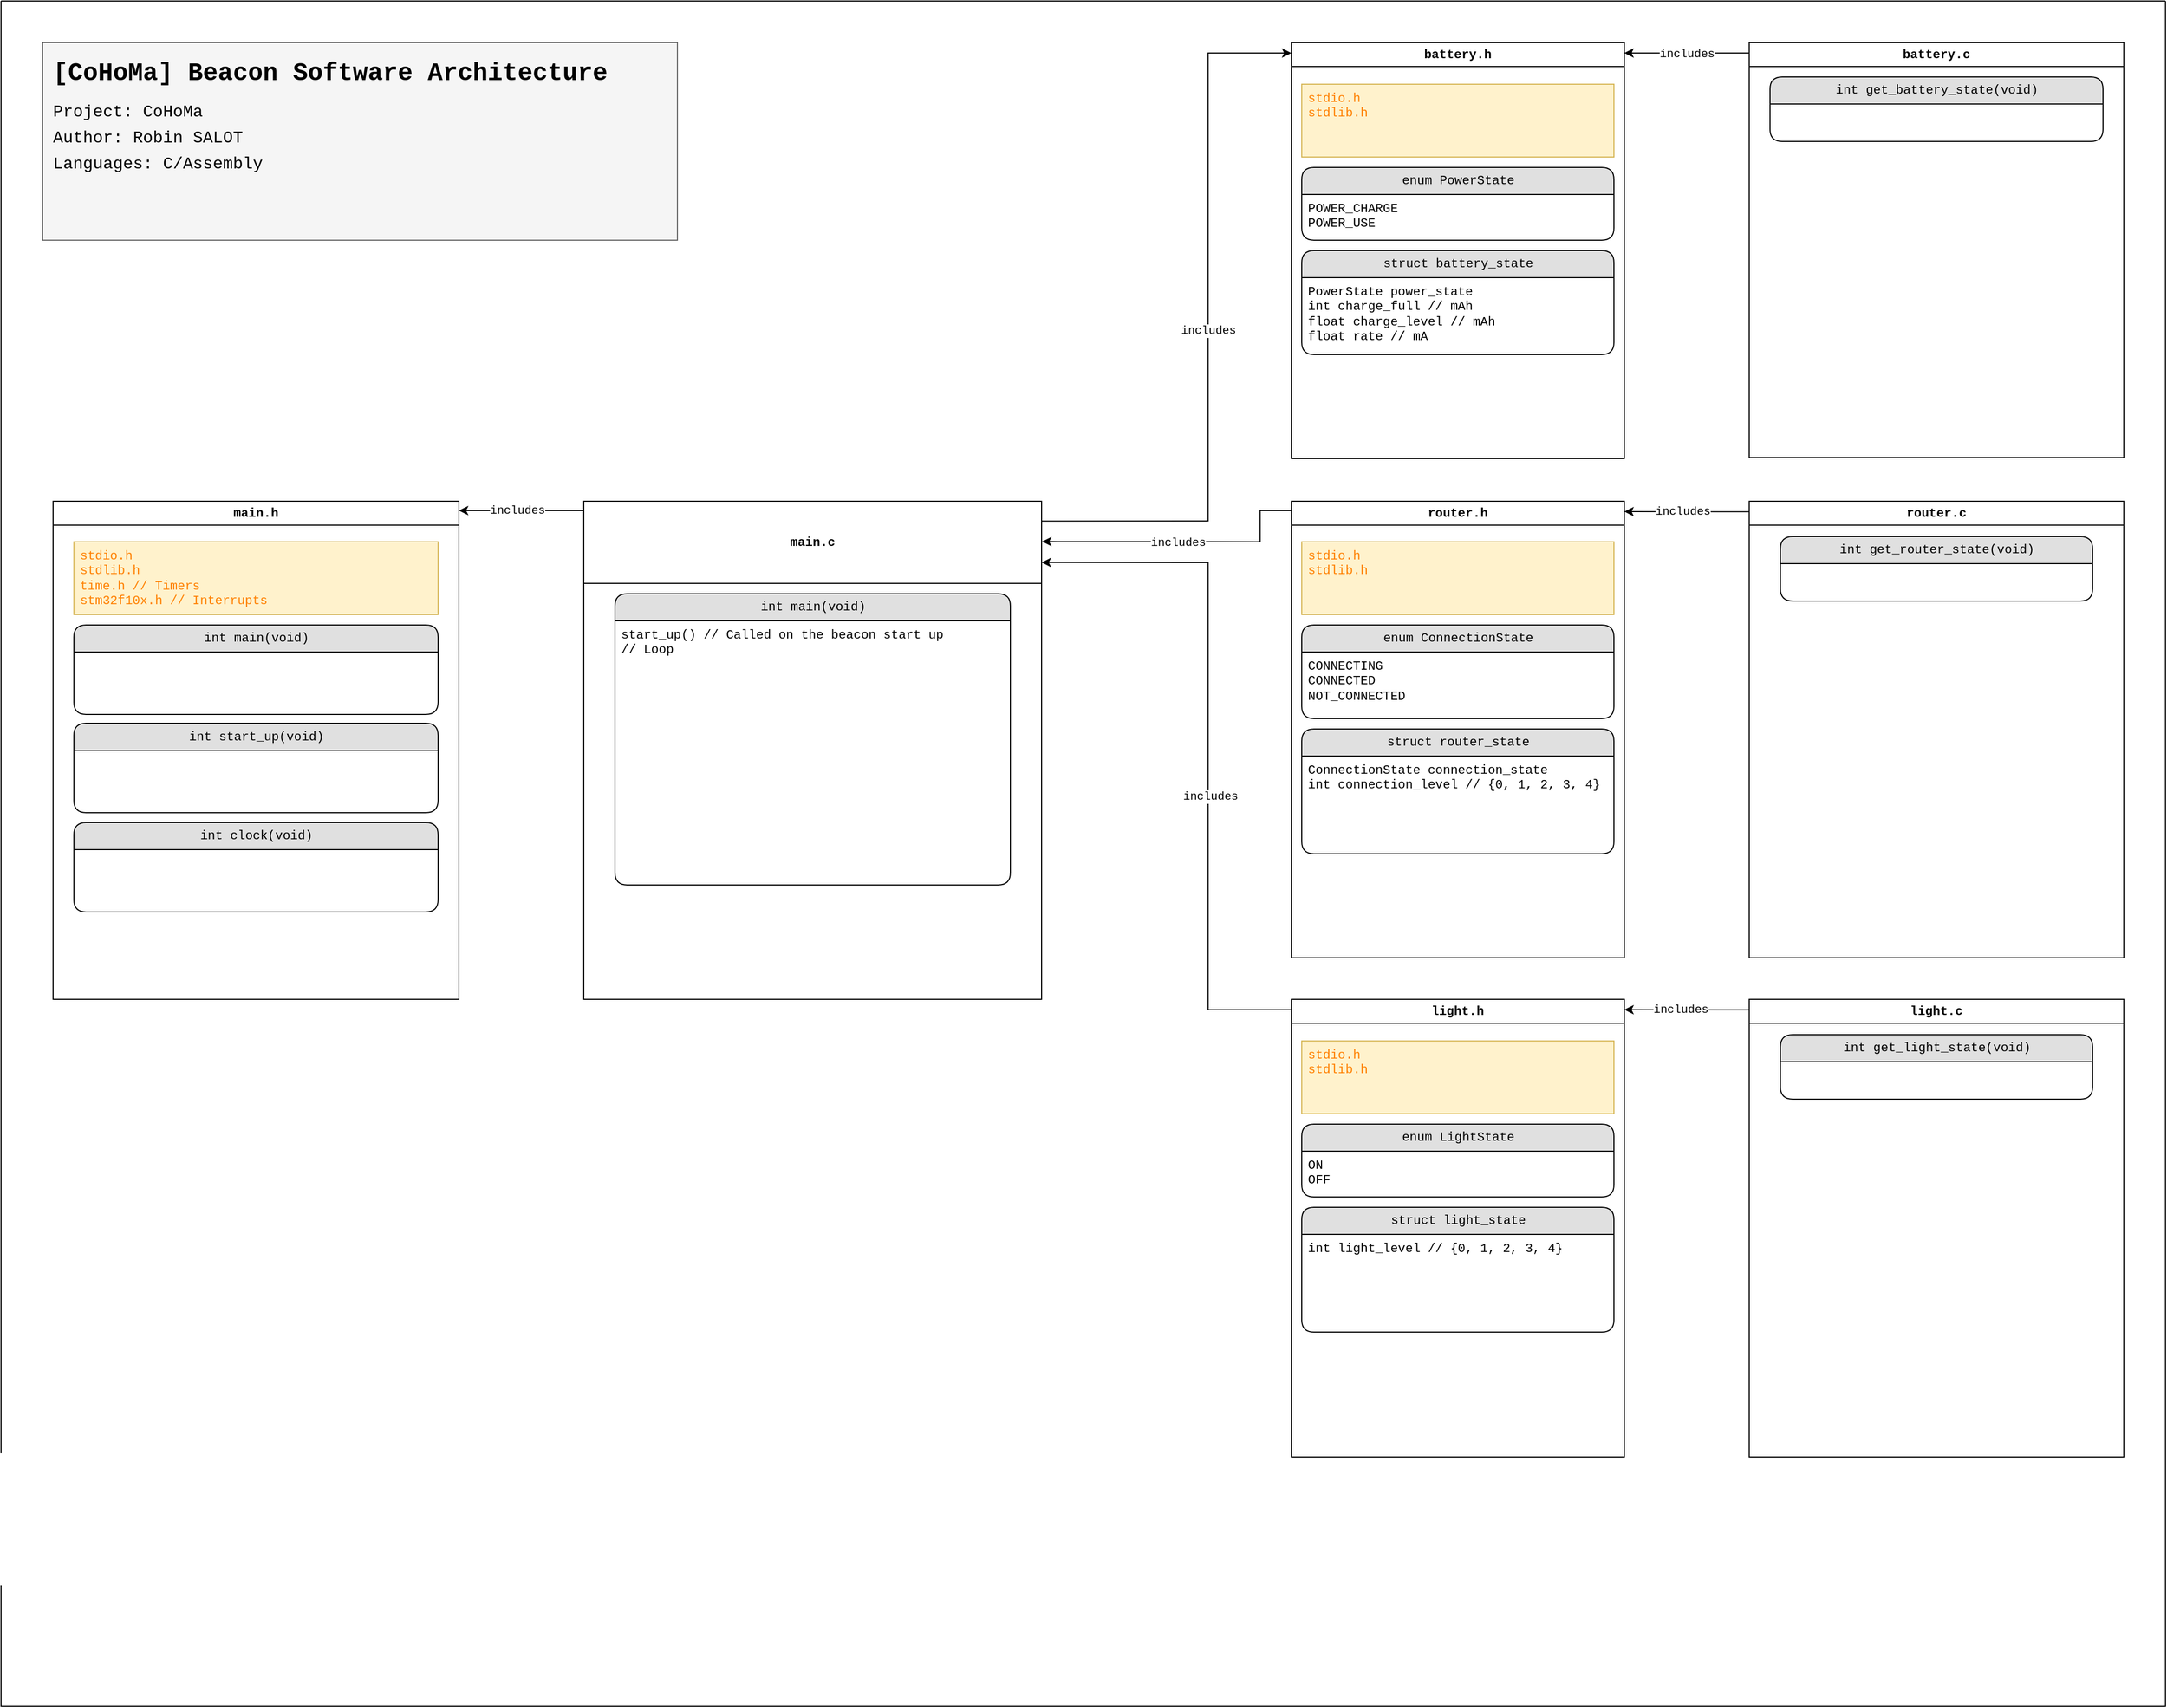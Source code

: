 <mxfile version="21.1.8" type="device">
  <diagram name="Page-1" id="5d7acffa-a066-3a61-03fe-96351882024d">
    <mxGraphModel dx="2534" dy="746" grid="1" gridSize="10" guides="1" tooltips="1" connect="1" arrows="1" fold="1" page="1" pageScale="1" pageWidth="1100" pageHeight="850" background="#ffffff" math="0" shadow="0">
      <root>
        <mxCell id="0" />
        <mxCell id="1" parent="0" />
        <mxCell id="F1uBlUOltNIX61p631Nv-8" value="&lt;div&gt;main.c&lt;/div&gt;" style="swimlane;whiteSpace=wrap;html=1;startSize=79;fontFamily=Courier New;" parent="1" vertex="1">
          <mxGeometry x="-520" y="521" width="440" height="479" as="geometry" />
        </mxCell>
        <mxCell id="21ea969265ad0168-6" value="&lt;div&gt;int main(void)&lt;/div&gt;" style="swimlane;html=1;fontStyle=0;childLayout=stackLayout;horizontal=1;startSize=26;fillColor=#e0e0e0;horizontalStack=0;resizeParent=1;resizeLast=0;collapsible=1;marginBottom=0;swimlaneFillColor=#ffffff;align=center;rounded=1;shadow=0;comic=0;labelBackgroundColor=none;strokeWidth=1;fontFamily=Courier New;fontSize=12" parent="F1uBlUOltNIX61p631Nv-8" vertex="1">
          <mxGeometry x="30" y="89" width="380" height="280" as="geometry" />
        </mxCell>
        <mxCell id="RtjyD1jN15ZW-C46gSVK-87" value="&lt;div&gt;start_up() // Called on the beacon start up&lt;br&gt;&lt;/div&gt;&lt;div&gt;// Loop&lt;br&gt;&lt;/div&gt;" style="text;html=1;strokeColor=none;fillColor=none;spacingLeft=4;spacingRight=4;whiteSpace=wrap;overflow=hidden;rotatable=0;points=[[0,0.5],[1,0.5]];portConstraint=eastwest;fontFamily=Courier New;" parent="21ea969265ad0168-6" vertex="1">
          <mxGeometry y="26" width="380" height="54" as="geometry" />
        </mxCell>
        <mxCell id="RtjyD1jN15ZW-C46gSVK-32" value="&lt;div&gt;battery.c&lt;/div&gt;" style="swimlane;whiteSpace=wrap;html=1;fontFamily=Courier New;" parent="1" vertex="1">
          <mxGeometry x="600" y="80" width="360" height="399" as="geometry" />
        </mxCell>
        <mxCell id="RtjyD1jN15ZW-C46gSVK-31" value="&lt;div&gt;int get_battery_state(void)&lt;/div&gt;" style="swimlane;html=1;fontStyle=0;childLayout=stackLayout;horizontal=1;startSize=26;fillColor=#e0e0e0;horizontalStack=0;resizeParent=1;resizeLast=0;collapsible=1;marginBottom=0;swimlaneFillColor=#ffffff;align=center;rounded=1;shadow=0;comic=0;labelBackgroundColor=none;strokeWidth=1;fontFamily=Courier New;fontSize=12" parent="RtjyD1jN15ZW-C46gSVK-32" vertex="1">
          <mxGeometry x="20" y="33" width="320" height="62" as="geometry" />
        </mxCell>
        <mxCell id="RtjyD1jN15ZW-C46gSVK-33" value="&lt;div&gt;battery.h&lt;/div&gt;" style="swimlane;whiteSpace=wrap;html=1;startSize=23;fontFamily=Courier New;" parent="1" vertex="1">
          <mxGeometry x="160" y="80" width="320" height="400" as="geometry" />
        </mxCell>
        <mxCell id="RtjyD1jN15ZW-C46gSVK-34" value="enum PowerState" style="swimlane;html=1;fontStyle=0;childLayout=stackLayout;horizontal=1;startSize=26;fillColor=#e0e0e0;horizontalStack=0;resizeParent=1;resizeLast=0;collapsible=1;marginBottom=0;swimlaneFillColor=#ffffff;align=center;rounded=1;shadow=0;comic=0;labelBackgroundColor=none;strokeWidth=1;fontFamily=Courier New;fontSize=12" parent="RtjyD1jN15ZW-C46gSVK-33" vertex="1">
          <mxGeometry x="10" y="120" width="300" height="70" as="geometry" />
        </mxCell>
        <mxCell id="RtjyD1jN15ZW-C46gSVK-35" value="&lt;div&gt;POWER_CHARGE&lt;/div&gt;&lt;div&gt;POWER_USE&lt;br&gt;&lt;/div&gt;" style="text;html=1;strokeColor=none;fillColor=none;spacingLeft=4;spacingRight=4;whiteSpace=wrap;overflow=hidden;rotatable=0;points=[[0,0.5],[1,0.5]];portConstraint=eastwest;fontFamily=Courier New;" parent="RtjyD1jN15ZW-C46gSVK-34" vertex="1">
          <mxGeometry y="26" width="300" height="34" as="geometry" />
        </mxCell>
        <mxCell id="RtjyD1jN15ZW-C46gSVK-37" value="struct battery_state" style="swimlane;html=1;fontStyle=0;childLayout=stackLayout;horizontal=1;startSize=26;fillColor=#e0e0e0;horizontalStack=0;resizeParent=1;resizeLast=0;collapsible=1;marginBottom=0;swimlaneFillColor=#ffffff;align=center;rounded=1;shadow=0;comic=0;labelBackgroundColor=none;strokeWidth=1;fontFamily=Courier New;fontSize=12" parent="RtjyD1jN15ZW-C46gSVK-33" vertex="1">
          <mxGeometry x="10" y="200" width="300" height="100" as="geometry" />
        </mxCell>
        <mxCell id="RtjyD1jN15ZW-C46gSVK-39" value="&lt;div&gt;PowerState power_state&lt;br&gt;&lt;/div&gt;&lt;div&gt;int charge_full // mAh&lt;br&gt;&lt;/div&gt;float charge_level // mAh&lt;br&gt;&lt;div&gt;float rate // mA&lt;br&gt;&lt;/div&gt;" style="text;html=1;strokeColor=none;fillColor=none;spacingLeft=4;spacingRight=4;whiteSpace=wrap;overflow=hidden;rotatable=0;points=[[0,0.5],[1,0.5]];portConstraint=eastwest;fontFamily=Courier New;" parent="RtjyD1jN15ZW-C46gSVK-37" vertex="1">
          <mxGeometry y="26" width="300" height="68" as="geometry" />
        </mxCell>
        <mxCell id="RtjyD1jN15ZW-C46gSVK-104" value="" style="rounded=0;whiteSpace=wrap;html=1;fillColor=#fff2cc;strokeColor=#d6b656;fontFamily=Courier New;" parent="RtjyD1jN15ZW-C46gSVK-33" vertex="1">
          <mxGeometry x="10" y="40" width="300" height="70" as="geometry" />
        </mxCell>
        <mxCell id="RtjyD1jN15ZW-C46gSVK-112" value="&lt;div&gt;&lt;font color=&quot;#FF8000&quot;&gt;stdio.h&lt;/font&gt;&lt;/div&gt;&lt;div&gt;&lt;font color=&quot;#FF8000&quot;&gt;stdlib.h&lt;br&gt;&lt;/font&gt;&lt;/div&gt;" style="text;html=1;strokeColor=none;fillColor=none;spacingLeft=4;spacingRight=4;whiteSpace=wrap;overflow=hidden;rotatable=0;points=[[0,0.5],[1,0.5]];portConstraint=eastwest;fontFamily=Courier New;" parent="RtjyD1jN15ZW-C46gSVK-33" vertex="1">
          <mxGeometry x="10" y="40" width="300" height="70" as="geometry" />
        </mxCell>
        <mxCell id="RtjyD1jN15ZW-C46gSVK-40" value="" style="endArrow=classic;html=1;rounded=0;exitX=0;exitY=0.025;exitDx=0;exitDy=0;exitPerimeter=0;entryX=0;entryY=0.025;entryDx=0;entryDy=0;entryPerimeter=0;fontFamily=Courier New;" parent="1" source="RtjyD1jN15ZW-C46gSVK-32" edge="1">
          <mxGeometry width="50" height="50" relative="1" as="geometry">
            <mxPoint x="560" y="90" as="sourcePoint" />
            <mxPoint x="480" y="90" as="targetPoint" />
            <Array as="points" />
          </mxGeometry>
        </mxCell>
        <mxCell id="RtjyD1jN15ZW-C46gSVK-92" value="&lt;div&gt;includes&lt;/div&gt;" style="edgeLabel;html=1;align=center;verticalAlign=middle;resizable=0;points=[];fontFamily=Courier New;" parent="RtjyD1jN15ZW-C46gSVK-40" vertex="1" connectable="0">
          <mxGeometry x="-0.129" y="1" relative="1" as="geometry">
            <mxPoint x="-8" as="offset" />
          </mxGeometry>
        </mxCell>
        <mxCell id="RtjyD1jN15ZW-C46gSVK-42" value="router.c" style="swimlane;whiteSpace=wrap;html=1;startSize=23;fontFamily=Courier New;" parent="1" vertex="1">
          <mxGeometry x="600" y="521" width="360" height="439" as="geometry" />
        </mxCell>
        <mxCell id="RtjyD1jN15ZW-C46gSVK-41" value="int get_router_state(void)" style="swimlane;html=1;fontStyle=0;childLayout=stackLayout;horizontal=1;startSize=26;fillColor=#e0e0e0;horizontalStack=0;resizeParent=1;resizeLast=0;collapsible=1;marginBottom=0;swimlaneFillColor=#ffffff;align=center;rounded=1;shadow=0;comic=0;labelBackgroundColor=none;strokeWidth=1;fontFamily=Courier New;fontSize=12" parent="RtjyD1jN15ZW-C46gSVK-42" vertex="1">
          <mxGeometry x="30" y="34" width="300" height="62" as="geometry" />
        </mxCell>
        <mxCell id="RtjyD1jN15ZW-C46gSVK-43" value="router.h" style="swimlane;whiteSpace=wrap;html=1;startSize=23;fontFamily=Courier New;" parent="1" vertex="1">
          <mxGeometry x="160" y="521" width="320" height="439" as="geometry" />
        </mxCell>
        <mxCell id="RtjyD1jN15ZW-C46gSVK-44" value="enum ConnectionState" style="swimlane;html=1;fontStyle=0;childLayout=stackLayout;horizontal=1;startSize=26;fillColor=#e0e0e0;horizontalStack=0;resizeParent=1;resizeLast=0;collapsible=1;marginBottom=0;swimlaneFillColor=#ffffff;align=center;rounded=1;shadow=0;comic=0;labelBackgroundColor=none;strokeWidth=1;fontFamily=Courier New;fontSize=12" parent="RtjyD1jN15ZW-C46gSVK-43" vertex="1">
          <mxGeometry x="10" y="119" width="300" height="90" as="geometry" />
        </mxCell>
        <mxCell id="RtjyD1jN15ZW-C46gSVK-45" value="&lt;div&gt;CONNECTING&lt;/div&gt;&lt;div&gt;CONNECTED&lt;/div&gt;&lt;div&gt;NOT_CONNECTED&lt;br&gt;&lt;/div&gt;" style="text;html=1;strokeColor=none;fillColor=none;spacingLeft=4;spacingRight=4;whiteSpace=wrap;overflow=hidden;rotatable=0;points=[[0,0.5],[1,0.5]];portConstraint=eastwest;fontFamily=Courier New;" parent="RtjyD1jN15ZW-C46gSVK-44" vertex="1">
          <mxGeometry y="26" width="300" height="54" as="geometry" />
        </mxCell>
        <mxCell id="RtjyD1jN15ZW-C46gSVK-47" value="struct router_state" style="swimlane;html=1;fontStyle=0;childLayout=stackLayout;horizontal=1;startSize=26;fillColor=#e0e0e0;horizontalStack=0;resizeParent=1;resizeLast=0;collapsible=1;marginBottom=0;swimlaneFillColor=#ffffff;align=center;rounded=1;shadow=0;comic=0;labelBackgroundColor=none;strokeWidth=1;fontFamily=Courier New;fontSize=12" parent="RtjyD1jN15ZW-C46gSVK-43" vertex="1">
          <mxGeometry x="10" y="219" width="300" height="120" as="geometry" />
        </mxCell>
        <mxCell id="RtjyD1jN15ZW-C46gSVK-63" value="&lt;div&gt;ConnectionState connection_state&lt;/div&gt;&lt;div&gt;int connection_level // {0, 1, 2, 3, 4}&lt;/div&gt;" style="text;html=1;strokeColor=none;fillColor=none;spacingLeft=4;spacingRight=4;whiteSpace=wrap;overflow=hidden;rotatable=0;points=[[0,0.5],[1,0.5]];portConstraint=eastwest;fontFamily=Courier New;" parent="RtjyD1jN15ZW-C46gSVK-47" vertex="1">
          <mxGeometry y="26" width="300" height="54" as="geometry" />
        </mxCell>
        <mxCell id="RtjyD1jN15ZW-C46gSVK-103" value="" style="rounded=0;whiteSpace=wrap;html=1;fillColor=#fff2cc;strokeColor=#d6b656;fontFamily=Courier New;" parent="RtjyD1jN15ZW-C46gSVK-43" vertex="1">
          <mxGeometry x="10" y="39" width="300" height="70" as="geometry" />
        </mxCell>
        <mxCell id="RtjyD1jN15ZW-C46gSVK-52" value="&lt;div&gt;light.c&lt;/div&gt;" style="swimlane;whiteSpace=wrap;html=1;startSize=23;fontFamily=Courier New;" parent="1" vertex="1">
          <mxGeometry x="600" y="1000" width="360" height="440" as="geometry" />
        </mxCell>
        <mxCell id="RtjyD1jN15ZW-C46gSVK-51" value="int get_light_state(void)" style="swimlane;html=1;fontStyle=0;childLayout=stackLayout;horizontal=1;startSize=26;fillColor=#e0e0e0;horizontalStack=0;resizeParent=1;resizeLast=0;collapsible=1;marginBottom=0;swimlaneFillColor=#ffffff;align=center;rounded=1;shadow=0;comic=0;labelBackgroundColor=none;strokeWidth=1;fontFamily=Courier New;fontSize=12" parent="RtjyD1jN15ZW-C46gSVK-52" vertex="1">
          <mxGeometry x="30" y="34" width="300" height="62" as="geometry" />
        </mxCell>
        <mxCell id="RtjyD1jN15ZW-C46gSVK-53" value="light.h" style="swimlane;whiteSpace=wrap;html=1;startSize=23;fontFamily=Courier New;" parent="1" vertex="1">
          <mxGeometry x="160" y="1000" width="320" height="440" as="geometry" />
        </mxCell>
        <mxCell id="RtjyD1jN15ZW-C46gSVK-54" value="enum LightState" style="swimlane;html=1;fontStyle=0;childLayout=stackLayout;horizontal=1;startSize=26;fillColor=#e0e0e0;horizontalStack=0;resizeParent=1;resizeLast=0;collapsible=1;marginBottom=0;swimlaneFillColor=#ffffff;align=center;rounded=1;shadow=0;comic=0;labelBackgroundColor=none;strokeWidth=1;fontFamily=Courier New;fontSize=12" parent="RtjyD1jN15ZW-C46gSVK-53" vertex="1">
          <mxGeometry x="10" y="120" width="300" height="70" as="geometry" />
        </mxCell>
        <mxCell id="RtjyD1jN15ZW-C46gSVK-65" value="&lt;div&gt;ON&lt;/div&gt;&lt;div&gt;OFF&lt;br&gt;&lt;/div&gt;" style="text;html=1;strokeColor=none;fillColor=none;spacingLeft=4;spacingRight=4;whiteSpace=wrap;overflow=hidden;rotatable=0;points=[[0,0.5],[1,0.5]];portConstraint=eastwest;fontFamily=Courier New;" parent="RtjyD1jN15ZW-C46gSVK-54" vertex="1">
          <mxGeometry y="26" width="300" height="44" as="geometry" />
        </mxCell>
        <mxCell id="RtjyD1jN15ZW-C46gSVK-57" value="struct light_state" style="swimlane;html=1;fontStyle=0;childLayout=stackLayout;horizontal=1;startSize=26;fillColor=#e0e0e0;horizontalStack=0;resizeParent=1;resizeLast=0;collapsible=1;marginBottom=0;swimlaneFillColor=#ffffff;align=center;rounded=1;shadow=0;comic=0;labelBackgroundColor=none;strokeWidth=1;fontFamily=Courier New;fontSize=12" parent="RtjyD1jN15ZW-C46gSVK-53" vertex="1">
          <mxGeometry x="10" y="200" width="300" height="120" as="geometry" />
        </mxCell>
        <mxCell id="RtjyD1jN15ZW-C46gSVK-64" value="int light_level // {0, 1, 2, 3, 4}" style="text;html=1;strokeColor=none;fillColor=none;spacingLeft=4;spacingRight=4;whiteSpace=wrap;overflow=hidden;rotatable=0;points=[[0,0.5],[1,0.5]];portConstraint=eastwest;fontFamily=Courier New;" parent="RtjyD1jN15ZW-C46gSVK-57" vertex="1">
          <mxGeometry y="26" width="300" height="54" as="geometry" />
        </mxCell>
        <mxCell id="RtjyD1jN15ZW-C46gSVK-102" value="" style="rounded=0;whiteSpace=wrap;html=1;fillColor=#fff2cc;strokeColor=#d6b656;fontFamily=Courier New;" parent="RtjyD1jN15ZW-C46gSVK-53" vertex="1">
          <mxGeometry x="10" y="40" width="300" height="70" as="geometry" />
        </mxCell>
        <mxCell id="RtjyD1jN15ZW-C46gSVK-117" value="&lt;div&gt;&lt;font color=&quot;#FF8000&quot;&gt;stdio.h&lt;/font&gt;&lt;/div&gt;&lt;div&gt;&lt;font color=&quot;#FF8000&quot;&gt;stdlib.h&lt;br&gt;&lt;/font&gt;&lt;/div&gt;" style="text;html=1;strokeColor=none;fillColor=none;spacingLeft=4;spacingRight=4;whiteSpace=wrap;overflow=hidden;rotatable=0;points=[[0,0.5],[1,0.5]];portConstraint=eastwest;fontFamily=Courier New;" parent="RtjyD1jN15ZW-C46gSVK-53" vertex="1">
          <mxGeometry x="10" y="40" width="300" height="70" as="geometry" />
        </mxCell>
        <mxCell id="RtjyD1jN15ZW-C46gSVK-66" value="" style="endArrow=classic;html=1;rounded=0;exitX=0;exitY=0.023;exitDx=0;exitDy=0;exitPerimeter=0;entryX=0;entryY=0.023;entryDx=0;entryDy=0;entryPerimeter=0;fontFamily=Courier New;" parent="1" source="RtjyD1jN15ZW-C46gSVK-42" edge="1">
          <mxGeometry width="50" height="50" relative="1" as="geometry">
            <mxPoint x="560" y="531" as="sourcePoint" />
            <mxPoint x="480" y="531" as="targetPoint" />
            <Array as="points" />
          </mxGeometry>
        </mxCell>
        <mxCell id="RtjyD1jN15ZW-C46gSVK-95" value="includes" style="edgeLabel;html=1;align=center;verticalAlign=middle;resizable=0;points=[];fontFamily=Courier New;" parent="RtjyD1jN15ZW-C46gSVK-66" vertex="1" connectable="0">
          <mxGeometry x="0.075" relative="1" as="geometry">
            <mxPoint as="offset" />
          </mxGeometry>
        </mxCell>
        <mxCell id="RtjyD1jN15ZW-C46gSVK-71" value="" style="endArrow=classic;html=1;rounded=0;entryX=1;entryY=0.04;entryDx=0;entryDy=0;entryPerimeter=0;exitX=1;exitY=0.04;exitDx=0;exitDy=0;exitPerimeter=0;fontFamily=Courier New;" parent="1" source="F1uBlUOltNIX61p631Nv-8" edge="1">
          <mxGeometry width="50" height="50" relative="1" as="geometry">
            <mxPoint y="420" as="sourcePoint" />
            <mxPoint x="160" y="90" as="targetPoint" />
            <Array as="points">
              <mxPoint x="80" y="540" />
              <mxPoint x="80" y="90" />
            </Array>
          </mxGeometry>
        </mxCell>
        <mxCell id="RtjyD1jN15ZW-C46gSVK-88" value="includes" style="edgeLabel;html=1;align=center;verticalAlign=middle;resizable=0;points=[];fontFamily=Courier New;" parent="RtjyD1jN15ZW-C46gSVK-71" vertex="1" connectable="0">
          <mxGeometry x="-0.006" y="-5" relative="1" as="geometry">
            <mxPoint x="-5" as="offset" />
          </mxGeometry>
        </mxCell>
        <mxCell id="RtjyD1jN15ZW-C46gSVK-67" value="" style="endArrow=classic;html=1;rounded=0;exitX=0;exitY=0.023;exitDx=0;exitDy=0;exitPerimeter=0;fontFamily=Courier New;" parent="1" source="RtjyD1jN15ZW-C46gSVK-52" edge="1">
          <mxGeometry width="50" height="50" relative="1" as="geometry">
            <mxPoint x="560" y="1010" as="sourcePoint" />
            <mxPoint x="480" y="1010" as="targetPoint" />
            <Array as="points" />
          </mxGeometry>
        </mxCell>
        <mxCell id="RtjyD1jN15ZW-C46gSVK-96" value="includes" style="edgeLabel;html=1;align=center;verticalAlign=middle;resizable=0;points=[];fontFamily=Courier New;" parent="RtjyD1jN15ZW-C46gSVK-67" vertex="1" connectable="0">
          <mxGeometry x="0.111" relative="1" as="geometry">
            <mxPoint as="offset" />
          </mxGeometry>
        </mxCell>
        <mxCell id="RtjyD1jN15ZW-C46gSVK-73" value="" style="endArrow=classic;html=1;rounded=0;entryX=1.001;entryY=0.081;entryDx=0;entryDy=0;entryPerimeter=0;fontFamily=Courier New;" parent="1" target="F1uBlUOltNIX61p631Nv-8" edge="1">
          <mxGeometry width="50" height="50" relative="1" as="geometry">
            <mxPoint x="160" y="530" as="sourcePoint" />
            <mxPoint x="-40" y="640" as="targetPoint" />
            <Array as="points">
              <mxPoint x="150" y="530" />
              <mxPoint x="130" y="530" />
              <mxPoint x="130" y="560" />
            </Array>
          </mxGeometry>
        </mxCell>
        <mxCell id="RtjyD1jN15ZW-C46gSVK-90" value="&lt;div&gt;includes&lt;/div&gt;" style="edgeLabel;html=1;align=center;verticalAlign=middle;resizable=0;points=[];fontFamily=Courier New;" parent="RtjyD1jN15ZW-C46gSVK-73" vertex="1" connectable="0">
          <mxGeometry x="0.032" y="1" relative="1" as="geometry">
            <mxPoint as="offset" />
          </mxGeometry>
        </mxCell>
        <mxCell id="RtjyD1jN15ZW-C46gSVK-74" value="" style="endArrow=classic;html=1;rounded=0;entryX=1;entryY=0.123;entryDx=0;entryDy=0;entryPerimeter=0;fontFamily=Courier New;" parent="1" target="F1uBlUOltNIX61p631Nv-8" edge="1">
          <mxGeometry width="50" height="50" relative="1" as="geometry">
            <mxPoint x="160" y="1010" as="sourcePoint" />
            <mxPoint x="-20" y="800" as="targetPoint" />
            <Array as="points">
              <mxPoint x="80" y="1010" />
              <mxPoint x="80" y="580" />
            </Array>
          </mxGeometry>
        </mxCell>
        <mxCell id="RtjyD1jN15ZW-C46gSVK-89" value="&lt;div&gt;includes&lt;/div&gt;" style="edgeLabel;html=1;align=center;verticalAlign=middle;resizable=0;points=[];fontFamily=Courier New;" parent="RtjyD1jN15ZW-C46gSVK-74" vertex="1" connectable="0">
          <mxGeometry x="-0.15" y="-2" relative="1" as="geometry">
            <mxPoint as="offset" />
          </mxGeometry>
        </mxCell>
        <mxCell id="RtjyD1jN15ZW-C46gSVK-77" value="main.h" style="swimlane;whiteSpace=wrap;html=1;startSize=23;fontFamily=Courier New;" parent="1" vertex="1">
          <mxGeometry x="-1030" y="521" width="390" height="479" as="geometry" />
        </mxCell>
        <mxCell id="RtjyD1jN15ZW-C46gSVK-106" value="" style="rounded=0;whiteSpace=wrap;html=1;fillColor=#f5f5f5;strokeColor=#666666;fontFamily=Courier New;fontColor=#333333;" parent="1" vertex="1">
          <mxGeometry x="-1040" y="80" width="610" height="190" as="geometry" />
        </mxCell>
        <mxCell id="RtjyD1jN15ZW-C46gSVK-97" value="&lt;h1&gt;[CoHoMa] Beacon Software Architecture&lt;br&gt;&lt;/h1&gt;&lt;p style=&quot;line-height: 100%;&quot;&gt;&lt;font style=&quot;font-size: 16px;&quot;&gt;Project: CoHoMa&lt;br&gt;&lt;/font&gt;&lt;/p&gt;&lt;p style=&quot;line-height: 100%;&quot;&gt;&lt;font style=&quot;font-size: 16px;&quot;&gt;Author: Robin SALOT&lt;br&gt;&lt;/font&gt;&lt;/p&gt;&lt;p style=&quot;line-height: 100%;&quot;&gt;&lt;font style=&quot;font-size: 16px;&quot;&gt;Languages: C/Assembly&lt;/font&gt;&lt;/p&gt;" style="text;html=1;strokeColor=none;fillColor=none;spacing=5;spacingTop=-20;whiteSpace=wrap;overflow=hidden;rounded=0;fontFamily=Courier New;" parent="1" vertex="1">
          <mxGeometry x="-1035" y="90" width="575" height="160" as="geometry" />
        </mxCell>
        <mxCell id="RtjyD1jN15ZW-C46gSVK-108" value="" style="endArrow=classic;html=1;rounded=0;exitX=0;exitY=0.023;exitDx=0;exitDy=0;exitPerimeter=0;entryX=0;entryY=0.023;entryDx=0;entryDy=0;entryPerimeter=0;fontFamily=Courier New;" parent="1" edge="1">
          <mxGeometry width="50" height="50" relative="1" as="geometry">
            <mxPoint x="-520" y="530" as="sourcePoint" />
            <mxPoint x="-640" y="530" as="targetPoint" />
            <Array as="points" />
          </mxGeometry>
        </mxCell>
        <mxCell id="RtjyD1jN15ZW-C46gSVK-109" value="includes" style="edgeLabel;html=1;align=center;verticalAlign=middle;resizable=0;points=[];fontFamily=Courier New;" parent="RtjyD1jN15ZW-C46gSVK-108" vertex="1" connectable="0">
          <mxGeometry x="0.075" relative="1" as="geometry">
            <mxPoint as="offset" />
          </mxGeometry>
        </mxCell>
        <mxCell id="RtjyD1jN15ZW-C46gSVK-110" value="" style="swimlane;startSize=0;fontFamily=Courier New;" parent="1" vertex="1">
          <mxGeometry x="-1080" y="40" width="2080" height="1640" as="geometry" />
        </mxCell>
        <mxCell id="RtjyD1jN15ZW-C46gSVK-115" value="" style="rounded=0;whiteSpace=wrap;html=1;fillColor=#fff2cc;strokeColor=#d6b656;fontFamily=Courier New;" parent="RtjyD1jN15ZW-C46gSVK-110" vertex="1">
          <mxGeometry x="70" y="520" width="350" height="70" as="geometry" />
        </mxCell>
        <mxCell id="RtjyD1jN15ZW-C46gSVK-84" value="&lt;div&gt;int main(void)&lt;/div&gt;" style="swimlane;html=1;fontStyle=0;childLayout=stackLayout;horizontal=1;startSize=26;fillColor=#e0e0e0;horizontalStack=0;resizeParent=1;resizeLast=0;collapsible=1;marginBottom=0;swimlaneFillColor=#ffffff;align=center;rounded=1;shadow=0;comic=0;labelBackgroundColor=none;strokeWidth=1;fontFamily=Courier New;fontSize=12" parent="RtjyD1jN15ZW-C46gSVK-110" vertex="1">
          <mxGeometry x="70" y="600" width="350" height="86" as="geometry" />
        </mxCell>
        <mxCell id="RtjyD1jN15ZW-C46gSVK-85" value="int start_up(void)" style="swimlane;html=1;fontStyle=0;childLayout=stackLayout;horizontal=1;startSize=26;fillColor=#e0e0e0;horizontalStack=0;resizeParent=1;resizeLast=0;collapsible=1;marginBottom=0;swimlaneFillColor=#ffffff;align=center;rounded=1;shadow=0;comic=0;labelBackgroundColor=none;strokeWidth=1;fontFamily=Courier New;fontSize=12" parent="RtjyD1jN15ZW-C46gSVK-110" vertex="1">
          <mxGeometry x="70" y="694.5" width="350" height="86" as="geometry" />
        </mxCell>
        <mxCell id="RtjyD1jN15ZW-C46gSVK-116" value="&lt;div&gt;&lt;font color=&quot;#FF8000&quot;&gt;stdio.h&lt;/font&gt;&lt;/div&gt;&lt;div&gt;&lt;font color=&quot;#FF8000&quot;&gt;stdlib.h&lt;br&gt;&lt;/font&gt;&lt;/div&gt;" style="text;html=1;strokeColor=none;fillColor=none;spacingLeft=4;spacingRight=4;whiteSpace=wrap;overflow=hidden;rotatable=0;points=[[0,0.5],[1,0.5]];portConstraint=eastwest;fontFamily=Courier New;" parent="RtjyD1jN15ZW-C46gSVK-110" vertex="1">
          <mxGeometry x="1250" y="520" width="300" height="70" as="geometry" />
        </mxCell>
        <mxCell id="RtjyD1jN15ZW-C46gSVK-118" value="&lt;div&gt;&lt;font color=&quot;#FF8000&quot;&gt;stdio.h&lt;/font&gt;&lt;/div&gt;&lt;div&gt;&lt;font color=&quot;#FF8000&quot;&gt;stdlib.h&lt;/font&gt;&lt;/div&gt;&lt;div&gt;&lt;font color=&quot;#FF8000&quot;&gt;time.h // Timers&lt;br&gt;&lt;/font&gt;&lt;/div&gt;&lt;div&gt;&lt;font color=&quot;#FF8000&quot;&gt;stm32f10x.h // Interrupts&lt;br&gt;&lt;/font&gt;&lt;/div&gt;" style="text;html=1;strokeColor=none;fillColor=none;spacingLeft=4;spacingRight=4;whiteSpace=wrap;overflow=hidden;rotatable=0;points=[[0,0.5],[1,0.5]];portConstraint=eastwest;fontFamily=Courier New;" parent="RtjyD1jN15ZW-C46gSVK-110" vertex="1">
          <mxGeometry x="70" y="520" width="300" height="70" as="geometry" />
        </mxCell>
        <mxCell id="UvqzUJIZVGxOiYBmMUbs-1" value="&lt;div&gt;int clock(void)&lt;/div&gt;" style="swimlane;html=1;fontStyle=0;childLayout=stackLayout;horizontal=1;startSize=26;fillColor=#e0e0e0;horizontalStack=0;resizeParent=1;resizeLast=0;collapsible=1;marginBottom=0;swimlaneFillColor=#ffffff;align=center;rounded=1;shadow=0;comic=0;labelBackgroundColor=none;strokeWidth=1;fontFamily=Courier New;fontSize=12" vertex="1" parent="RtjyD1jN15ZW-C46gSVK-110">
          <mxGeometry x="70" y="790" width="350" height="86" as="geometry" />
        </mxCell>
      </root>
    </mxGraphModel>
  </diagram>
</mxfile>
